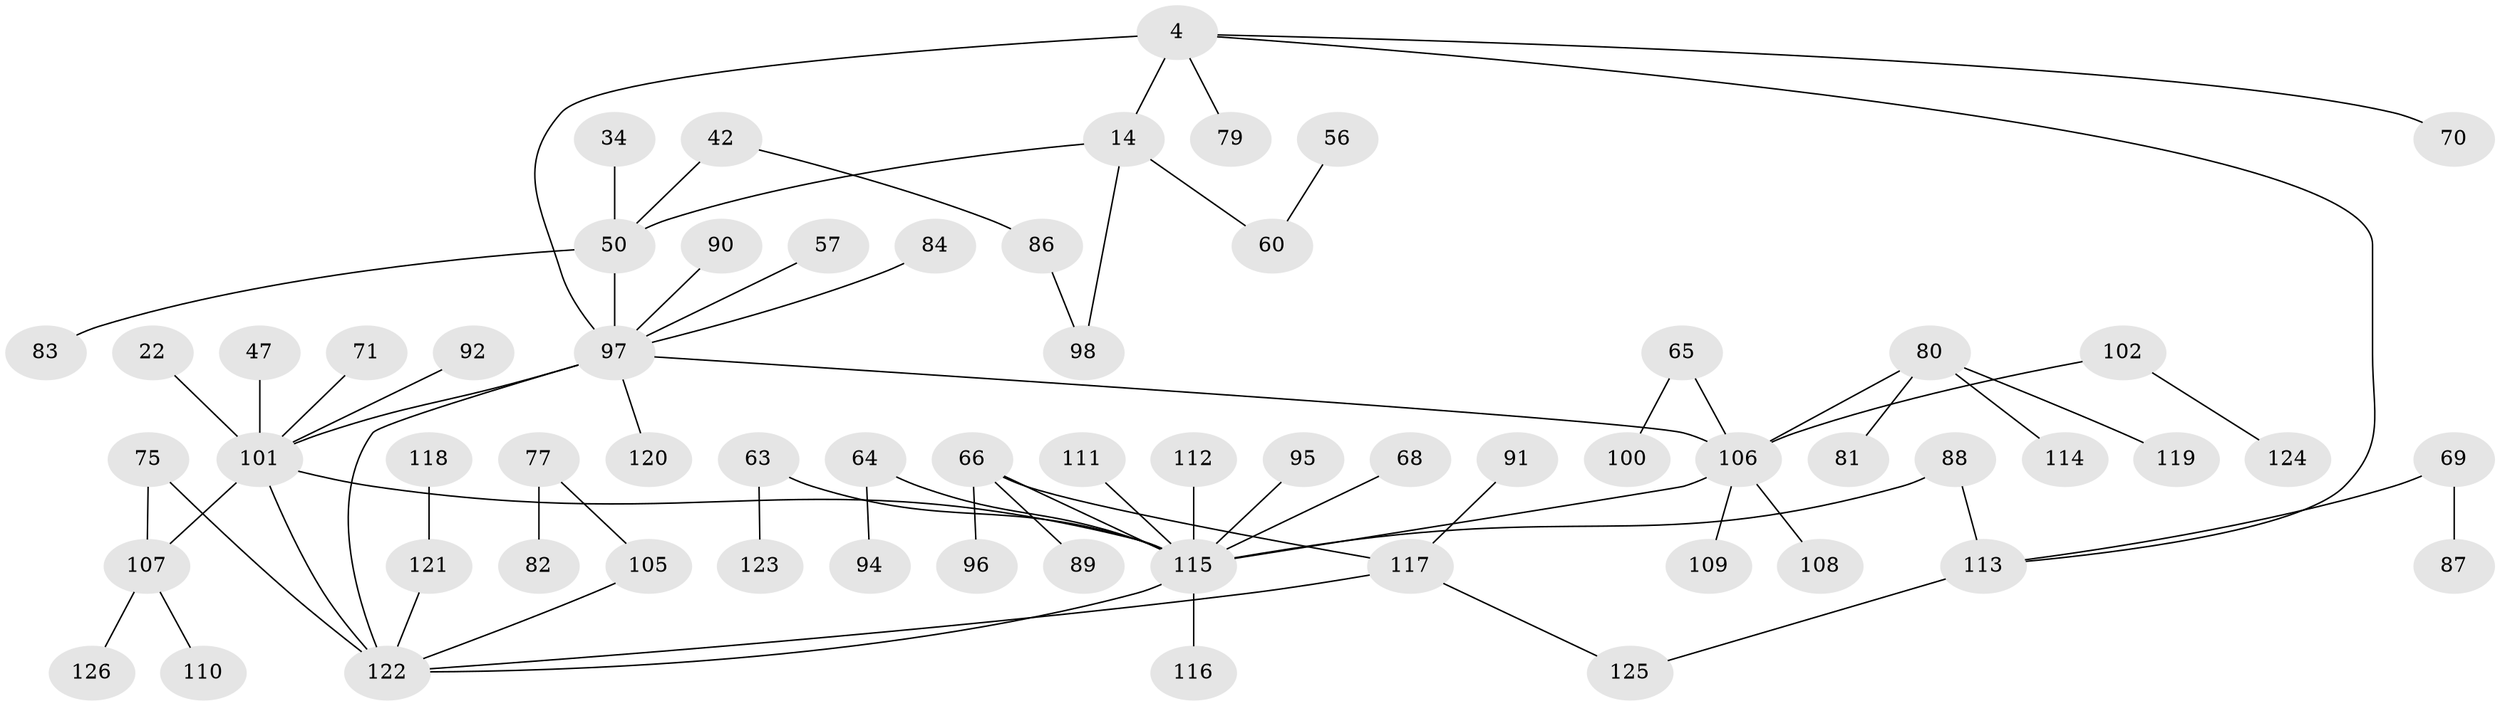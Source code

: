 // original degree distribution, {4: 0.06349206349206349, 7: 0.015873015873015872, 3: 0.23809523809523808, 6: 0.023809523809523808, 5: 0.031746031746031744, 2: 0.23809523809523808, 8: 0.007936507936507936, 1: 0.38095238095238093}
// Generated by graph-tools (version 1.1) at 2025/41/03/09/25 04:41:10]
// undirected, 63 vertices, 71 edges
graph export_dot {
graph [start="1"]
  node [color=gray90,style=filled];
  4;
  14 [super="+7"];
  22;
  34;
  42 [super="+30"];
  47 [super="+39"];
  50 [super="+41+20"];
  56 [super="+37"];
  57;
  60 [super="+25"];
  63;
  64;
  65;
  66 [super="+15+23+62"];
  68;
  69;
  70 [super="+44"];
  71;
  75;
  77 [super="+67"];
  79;
  80 [super="+52+53"];
  81;
  82;
  83;
  84;
  86;
  87;
  88;
  89;
  90;
  91;
  92;
  94;
  95;
  96;
  97 [super="+2+28+72+16+73+74"];
  98;
  100;
  101 [super="+21+48"];
  102;
  105 [super="+54+45+58"];
  106 [super="+19+59+93+33+55"];
  107 [super="+61"];
  108;
  109;
  110;
  111;
  112;
  113 [super="+6"];
  114;
  115 [super="+51+99"];
  116;
  117 [super="+49"];
  118;
  119;
  120;
  121 [super="+36"];
  122 [super="+46+104"];
  123;
  124;
  125 [super="+43"];
  126;
  4 -- 79;
  4 -- 14 [weight=2];
  4 -- 97;
  4 -- 113;
  4 -- 70;
  14 -- 98;
  14 -- 50;
  14 -- 60;
  22 -- 101;
  34 -- 50;
  42 -- 86;
  42 -- 50 [weight=2];
  47 -- 101;
  50 -- 83;
  50 -- 97 [weight=2];
  56 -- 60;
  57 -- 97;
  63 -- 123;
  63 -- 115;
  64 -- 94;
  64 -- 115;
  65 -- 100;
  65 -- 106;
  66 -- 96;
  66 -- 89;
  66 -- 117;
  66 -- 115;
  68 -- 115;
  69 -- 87;
  69 -- 113;
  71 -- 101;
  75 -- 122;
  75 -- 107;
  77 -- 82;
  77 -- 105 [weight=2];
  80 -- 81;
  80 -- 106;
  80 -- 119;
  80 -- 114;
  84 -- 97;
  86 -- 98;
  88 -- 113;
  88 -- 115;
  90 -- 97;
  91 -- 117;
  92 -- 101;
  95 -- 115;
  97 -- 120;
  97 -- 101 [weight=3];
  97 -- 106 [weight=2];
  97 -- 122;
  101 -- 107;
  101 -- 115;
  101 -- 122 [weight=3];
  102 -- 124;
  102 -- 106;
  105 -- 122 [weight=2];
  106 -- 109;
  106 -- 115 [weight=2];
  106 -- 108;
  107 -- 110;
  107 -- 126;
  111 -- 115;
  112 -- 115;
  113 -- 125;
  115 -- 116;
  115 -- 122;
  117 -- 122;
  117 -- 125;
  118 -- 121;
  121 -- 122;
}
